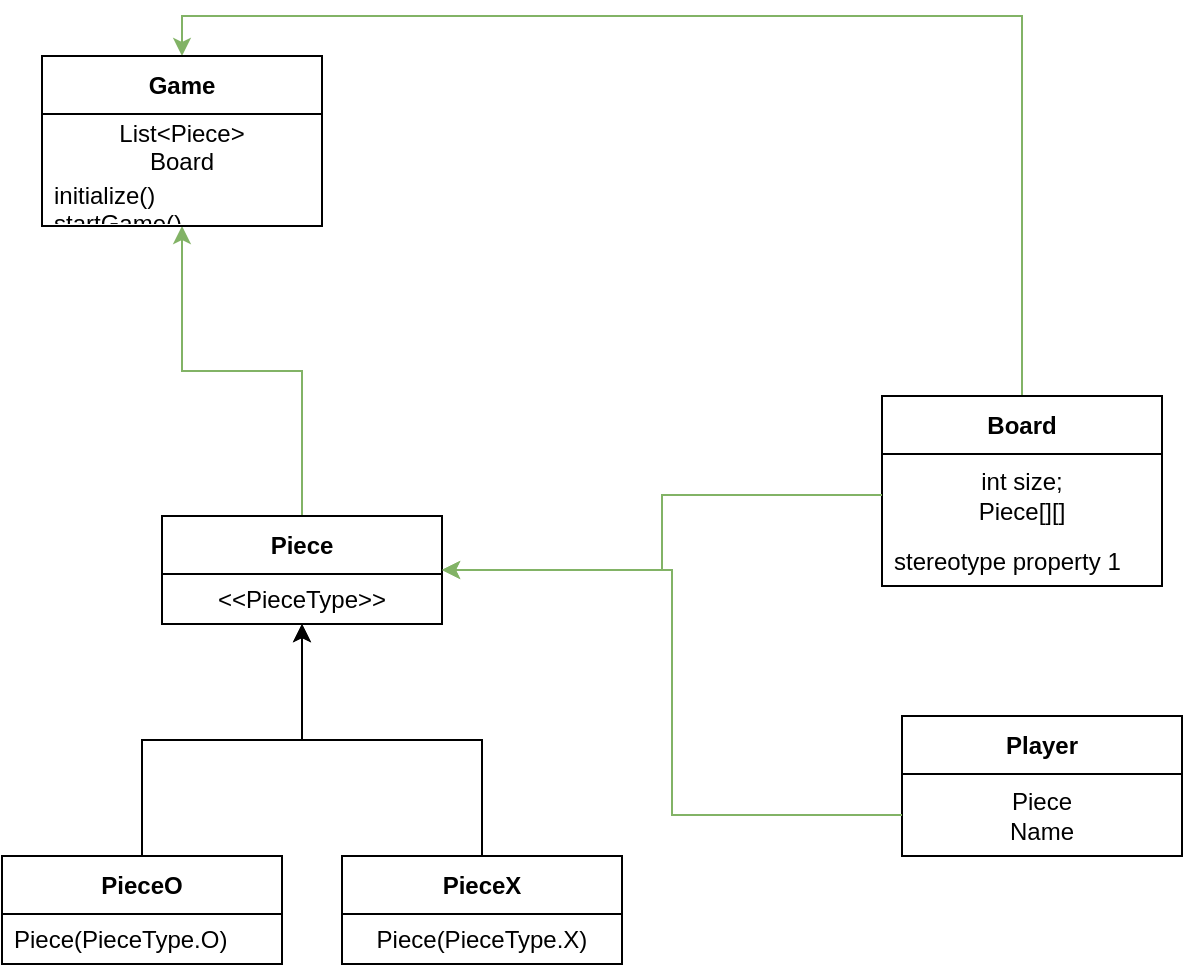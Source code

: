 <mxfile version="26.2.8">
  <diagram id="qUqq47Q0K6DC0h3vCr2b" name="Page-1">
    <mxGraphModel dx="989" dy="659" grid="1" gridSize="10" guides="1" tooltips="1" connect="1" arrows="1" fold="1" page="1" pageScale="1" pageWidth="850" pageHeight="1100" math="0" shadow="0">
      <root>
        <mxCell id="0" />
        <mxCell id="1" parent="0" />
        <mxCell id="14" value="" style="edgeStyle=orthogonalEdgeStyle;rounded=0;orthogonalLoop=1;jettySize=auto;html=1;" parent="1" source="11" target="8" edge="1">
          <mxGeometry relative="1" as="geometry" />
        </mxCell>
        <mxCell id="18" value="" style="edgeStyle=orthogonalEdgeStyle;rounded=0;orthogonalLoop=1;jettySize=auto;html=1;" parent="1" source="16" target="8" edge="1">
          <mxGeometry relative="1" as="geometry" />
        </mxCell>
        <mxCell id="Rh2ghOdx8w7UbfwkqitD-31" style="edgeStyle=orthogonalEdgeStyle;rounded=0;orthogonalLoop=1;jettySize=auto;html=1;fillColor=#d5e8d4;strokeColor=#82b366;" edge="1" parent="1" source="8" target="Rh2ghOdx8w7UbfwkqitD-27">
          <mxGeometry relative="1" as="geometry" />
        </mxCell>
        <mxCell id="8" value="Piece" style="swimlane;fontStyle=1;align=center;verticalAlign=middle;childLayout=stackLayout;horizontal=1;startSize=29;horizontalStack=0;resizeParent=1;resizeParentMax=0;resizeLast=0;collapsible=0;marginBottom=0;html=1;whiteSpace=wrap;" parent="1" vertex="1">
          <mxGeometry x="240" y="340" width="140" height="54" as="geometry" />
        </mxCell>
        <mxCell id="9" value="&amp;lt;&amp;lt;PieceType&amp;gt;&amp;gt;" style="text;html=1;strokeColor=none;fillColor=none;align=center;verticalAlign=middle;spacingLeft=4;spacingRight=4;overflow=hidden;rotatable=0;points=[[0,0.5],[1,0.5]];portConstraint=eastwest;whiteSpace=wrap;" parent="8" vertex="1">
          <mxGeometry y="29" width="140" height="25" as="geometry" />
        </mxCell>
        <mxCell id="11" value="PieceO" style="swimlane;fontStyle=1;align=center;verticalAlign=middle;childLayout=stackLayout;horizontal=1;startSize=29;horizontalStack=0;resizeParent=1;resizeParentMax=0;resizeLast=0;collapsible=0;marginBottom=0;html=1;whiteSpace=wrap;" parent="1" vertex="1">
          <mxGeometry x="160" y="510" width="140" height="54" as="geometry" />
        </mxCell>
        <mxCell id="13" value="Piece(PieceType.O)" style="text;html=1;strokeColor=none;fillColor=none;align=left;verticalAlign=middle;spacingLeft=4;spacingRight=4;overflow=hidden;rotatable=0;points=[[0,0.5],[1,0.5]];portConstraint=eastwest;whiteSpace=wrap;" parent="11" vertex="1">
          <mxGeometry y="29" width="140" height="25" as="geometry" />
        </mxCell>
        <mxCell id="16" value="PieceX" style="swimlane;fontStyle=1;align=center;verticalAlign=middle;childLayout=stackLayout;horizontal=1;startSize=29;horizontalStack=0;resizeParent=1;resizeParentMax=0;resizeLast=0;collapsible=0;marginBottom=0;html=1;whiteSpace=wrap;" parent="1" vertex="1">
          <mxGeometry x="330" y="510" width="140" height="54" as="geometry" />
        </mxCell>
        <mxCell id="17" value="Piece(PieceType.X)" style="text;html=1;strokeColor=none;fillColor=none;align=center;verticalAlign=middle;spacingLeft=4;spacingRight=4;overflow=hidden;rotatable=0;points=[[0,0.5],[1,0.5]];portConstraint=eastwest;whiteSpace=wrap;" parent="16" vertex="1">
          <mxGeometry y="29" width="140" height="25" as="geometry" />
        </mxCell>
        <mxCell id="Rh2ghOdx8w7UbfwkqitD-34" style="edgeStyle=orthogonalEdgeStyle;rounded=0;orthogonalLoop=1;jettySize=auto;html=1;entryX=0.5;entryY=0;entryDx=0;entryDy=0;fillColor=#d5e8d4;strokeColor=#82b366;exitX=0.5;exitY=0;exitDx=0;exitDy=0;" edge="1" parent="1" source="19" target="Rh2ghOdx8w7UbfwkqitD-27">
          <mxGeometry relative="1" as="geometry" />
        </mxCell>
        <mxCell id="19" value="Board" style="swimlane;fontStyle=1;align=center;verticalAlign=middle;childLayout=stackLayout;horizontal=1;startSize=29;horizontalStack=0;resizeParent=1;resizeParentMax=0;resizeLast=0;collapsible=0;marginBottom=0;html=1;whiteSpace=wrap;" parent="1" vertex="1">
          <mxGeometry x="600" y="280" width="140" height="95" as="geometry" />
        </mxCell>
        <mxCell id="20" value="int size;&lt;br&gt;Piece[][]" style="text;html=1;strokeColor=none;fillColor=none;align=center;verticalAlign=middle;spacingLeft=4;spacingRight=4;overflow=hidden;rotatable=0;points=[[0,0.5],[1,0.5]];portConstraint=eastwest;whiteSpace=wrap;" parent="19" vertex="1">
          <mxGeometry y="29" width="140" height="41" as="geometry" />
        </mxCell>
        <mxCell id="21" value="stereotype property 1" style="text;html=1;strokeColor=none;fillColor=none;align=left;verticalAlign=middle;spacingLeft=4;spacingRight=4;overflow=hidden;rotatable=0;points=[[0,0.5],[1,0.5]];portConstraint=eastwest;whiteSpace=wrap;" parent="19" vertex="1">
          <mxGeometry y="70" width="140" height="25" as="geometry" />
        </mxCell>
        <mxCell id="22" value="Player" style="swimlane;fontStyle=1;align=center;verticalAlign=middle;childLayout=stackLayout;horizontal=1;startSize=29;horizontalStack=0;resizeParent=1;resizeParentMax=0;resizeLast=0;collapsible=0;marginBottom=0;html=1;whiteSpace=wrap;" parent="1" vertex="1">
          <mxGeometry x="610" y="440" width="140" height="70" as="geometry" />
        </mxCell>
        <mxCell id="23" value="Piece&lt;br&gt;Name" style="text;html=1;strokeColor=none;fillColor=none;align=center;verticalAlign=middle;spacingLeft=4;spacingRight=4;overflow=hidden;rotatable=0;points=[[0,0.5],[1,0.5]];portConstraint=eastwest;whiteSpace=wrap;" parent="22" vertex="1">
          <mxGeometry y="29" width="140" height="41" as="geometry" />
        </mxCell>
        <mxCell id="26" style="edgeStyle=orthogonalEdgeStyle;rounded=0;orthogonalLoop=1;jettySize=auto;html=1;fillColor=#d5e8d4;strokeColor=#82b366;" parent="1" source="20" target="8" edge="1">
          <mxGeometry relative="1" as="geometry" />
        </mxCell>
        <mxCell id="27" style="edgeStyle=orthogonalEdgeStyle;rounded=0;orthogonalLoop=1;jettySize=auto;html=1;entryX=1;entryY=0.5;entryDx=0;entryDy=0;fillColor=#d5e8d4;strokeColor=#82b366;" parent="1" source="23" target="8" edge="1">
          <mxGeometry relative="1" as="geometry" />
        </mxCell>
        <mxCell id="Rh2ghOdx8w7UbfwkqitD-27" value="Game" style="swimlane;fontStyle=1;align=center;verticalAlign=middle;childLayout=stackLayout;horizontal=1;startSize=29;horizontalStack=0;resizeParent=1;resizeParentMax=0;resizeLast=0;collapsible=0;marginBottom=0;html=1;whiteSpace=wrap;" vertex="1" parent="1">
          <mxGeometry x="180" y="110" width="140" height="85" as="geometry" />
        </mxCell>
        <mxCell id="Rh2ghOdx8w7UbfwkqitD-28" value="List&amp;lt;Piece&amp;gt;&lt;br&gt;&lt;div&gt;Board&lt;/div&gt;" style="text;html=1;strokeColor=none;fillColor=none;align=center;verticalAlign=middle;spacingLeft=4;spacingRight=4;overflow=hidden;rotatable=0;points=[[0,0.5],[1,0.5]];portConstraint=eastwest;whiteSpace=wrap;" vertex="1" parent="Rh2ghOdx8w7UbfwkqitD-27">
          <mxGeometry y="29" width="140" height="31" as="geometry" />
        </mxCell>
        <mxCell id="Rh2ghOdx8w7UbfwkqitD-29" value="initialize()&lt;div&gt;startGame()&lt;/div&gt;" style="text;html=1;strokeColor=none;fillColor=none;align=left;verticalAlign=middle;spacingLeft=4;spacingRight=4;overflow=hidden;rotatable=0;points=[[0,0.5],[1,0.5]];portConstraint=eastwest;whiteSpace=wrap;" vertex="1" parent="Rh2ghOdx8w7UbfwkqitD-27">
          <mxGeometry y="60" width="140" height="25" as="geometry" />
        </mxCell>
      </root>
    </mxGraphModel>
  </diagram>
</mxfile>
